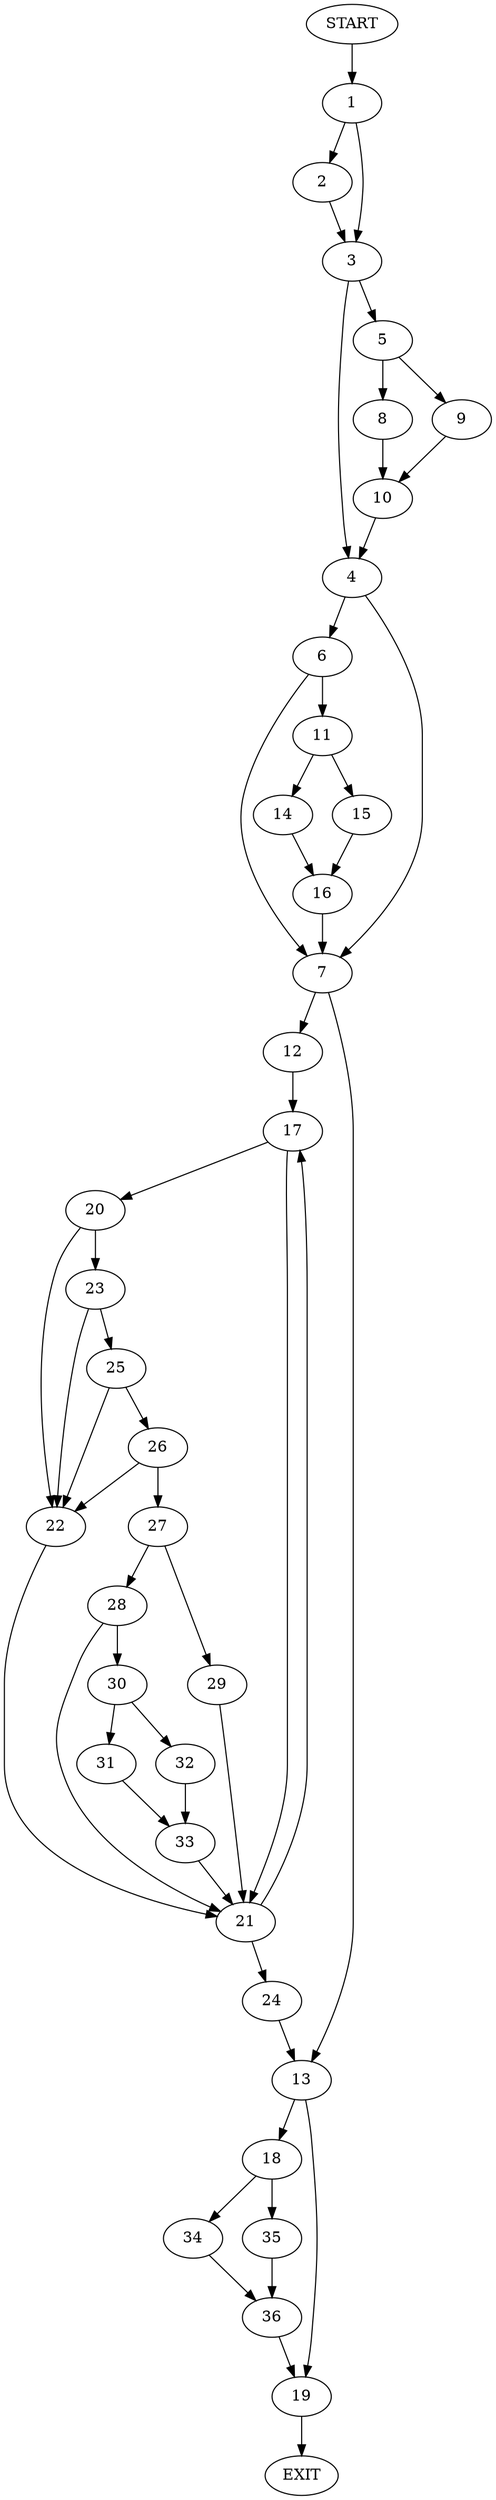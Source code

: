 digraph {
0 [label="START"]
37 [label="EXIT"]
0 -> 1
1 -> 2
1 -> 3
2 -> 3
3 -> 4
3 -> 5
4 -> 6
4 -> 7
5 -> 8
5 -> 9
9 -> 10
8 -> 10
10 -> 4
6 -> 11
6 -> 7
7 -> 12
7 -> 13
11 -> 14
11 -> 15
15 -> 16
14 -> 16
16 -> 7
12 -> 17
13 -> 18
13 -> 19
17 -> 20
17 -> 21
20 -> 22
20 -> 23
21 -> 24
21 -> 17
23 -> 22
23 -> 25
22 -> 21
25 -> 22
25 -> 26
26 -> 22
26 -> 27
27 -> 28
27 -> 29
28 -> 30
28 -> 21
29 -> 21
30 -> 31
30 -> 32
32 -> 33
31 -> 33
33 -> 21
24 -> 13
18 -> 34
18 -> 35
19 -> 37
35 -> 36
34 -> 36
36 -> 19
}

